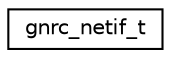 digraph "Graphical Class Hierarchy"
{
 // LATEX_PDF_SIZE
  edge [fontname="Helvetica",fontsize="10",labelfontname="Helvetica",labelfontsize="10"];
  node [fontname="Helvetica",fontsize="10",shape=record];
  rankdir="LR";
  Node0 [label="gnrc_netif_t",height=0.2,width=0.4,color="black", fillcolor="white", style="filled",URL="$structgnrc__netif__t.html",tooltip="Representation of a network interface."];
}
